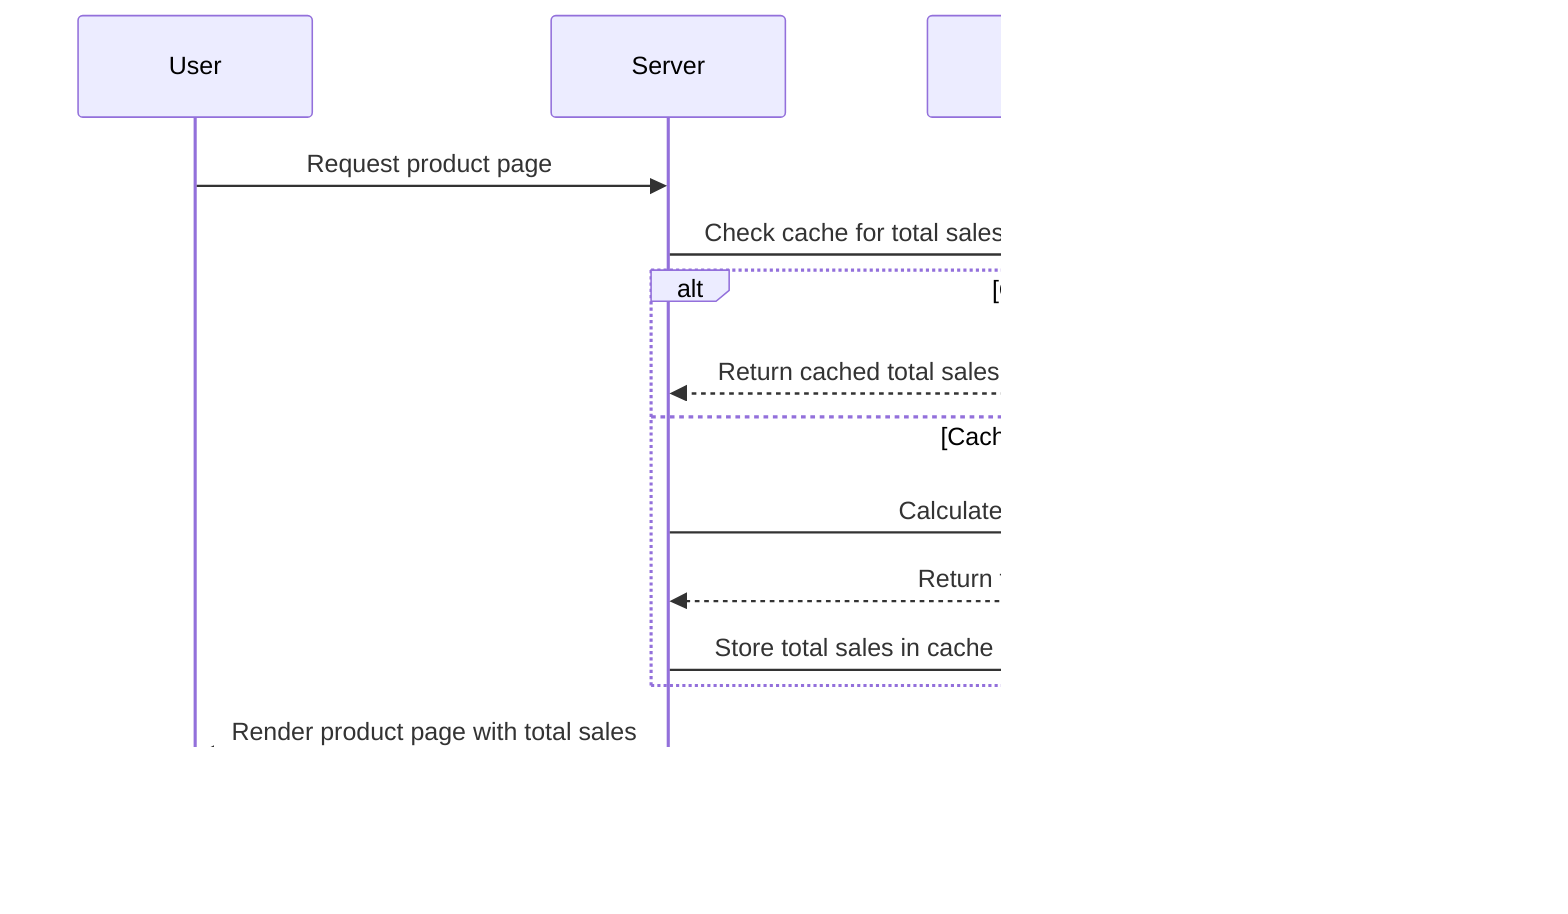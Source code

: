 sequenceDiagram
    participant User
    participant Server
    participant Cache
    participant Database
    User->>Server: Request product page
    Server->>Cache: Check cache for total sales
    alt Cache hit
        Cache-->>Server: Return cached total sales
    else Cache miss
        Server->>Database: Calculate total sales
        Database-->>Server: Return total sales
        Server->>Cache: Store total sales in cache
    end
    Server-->>User: Render product page with total sales